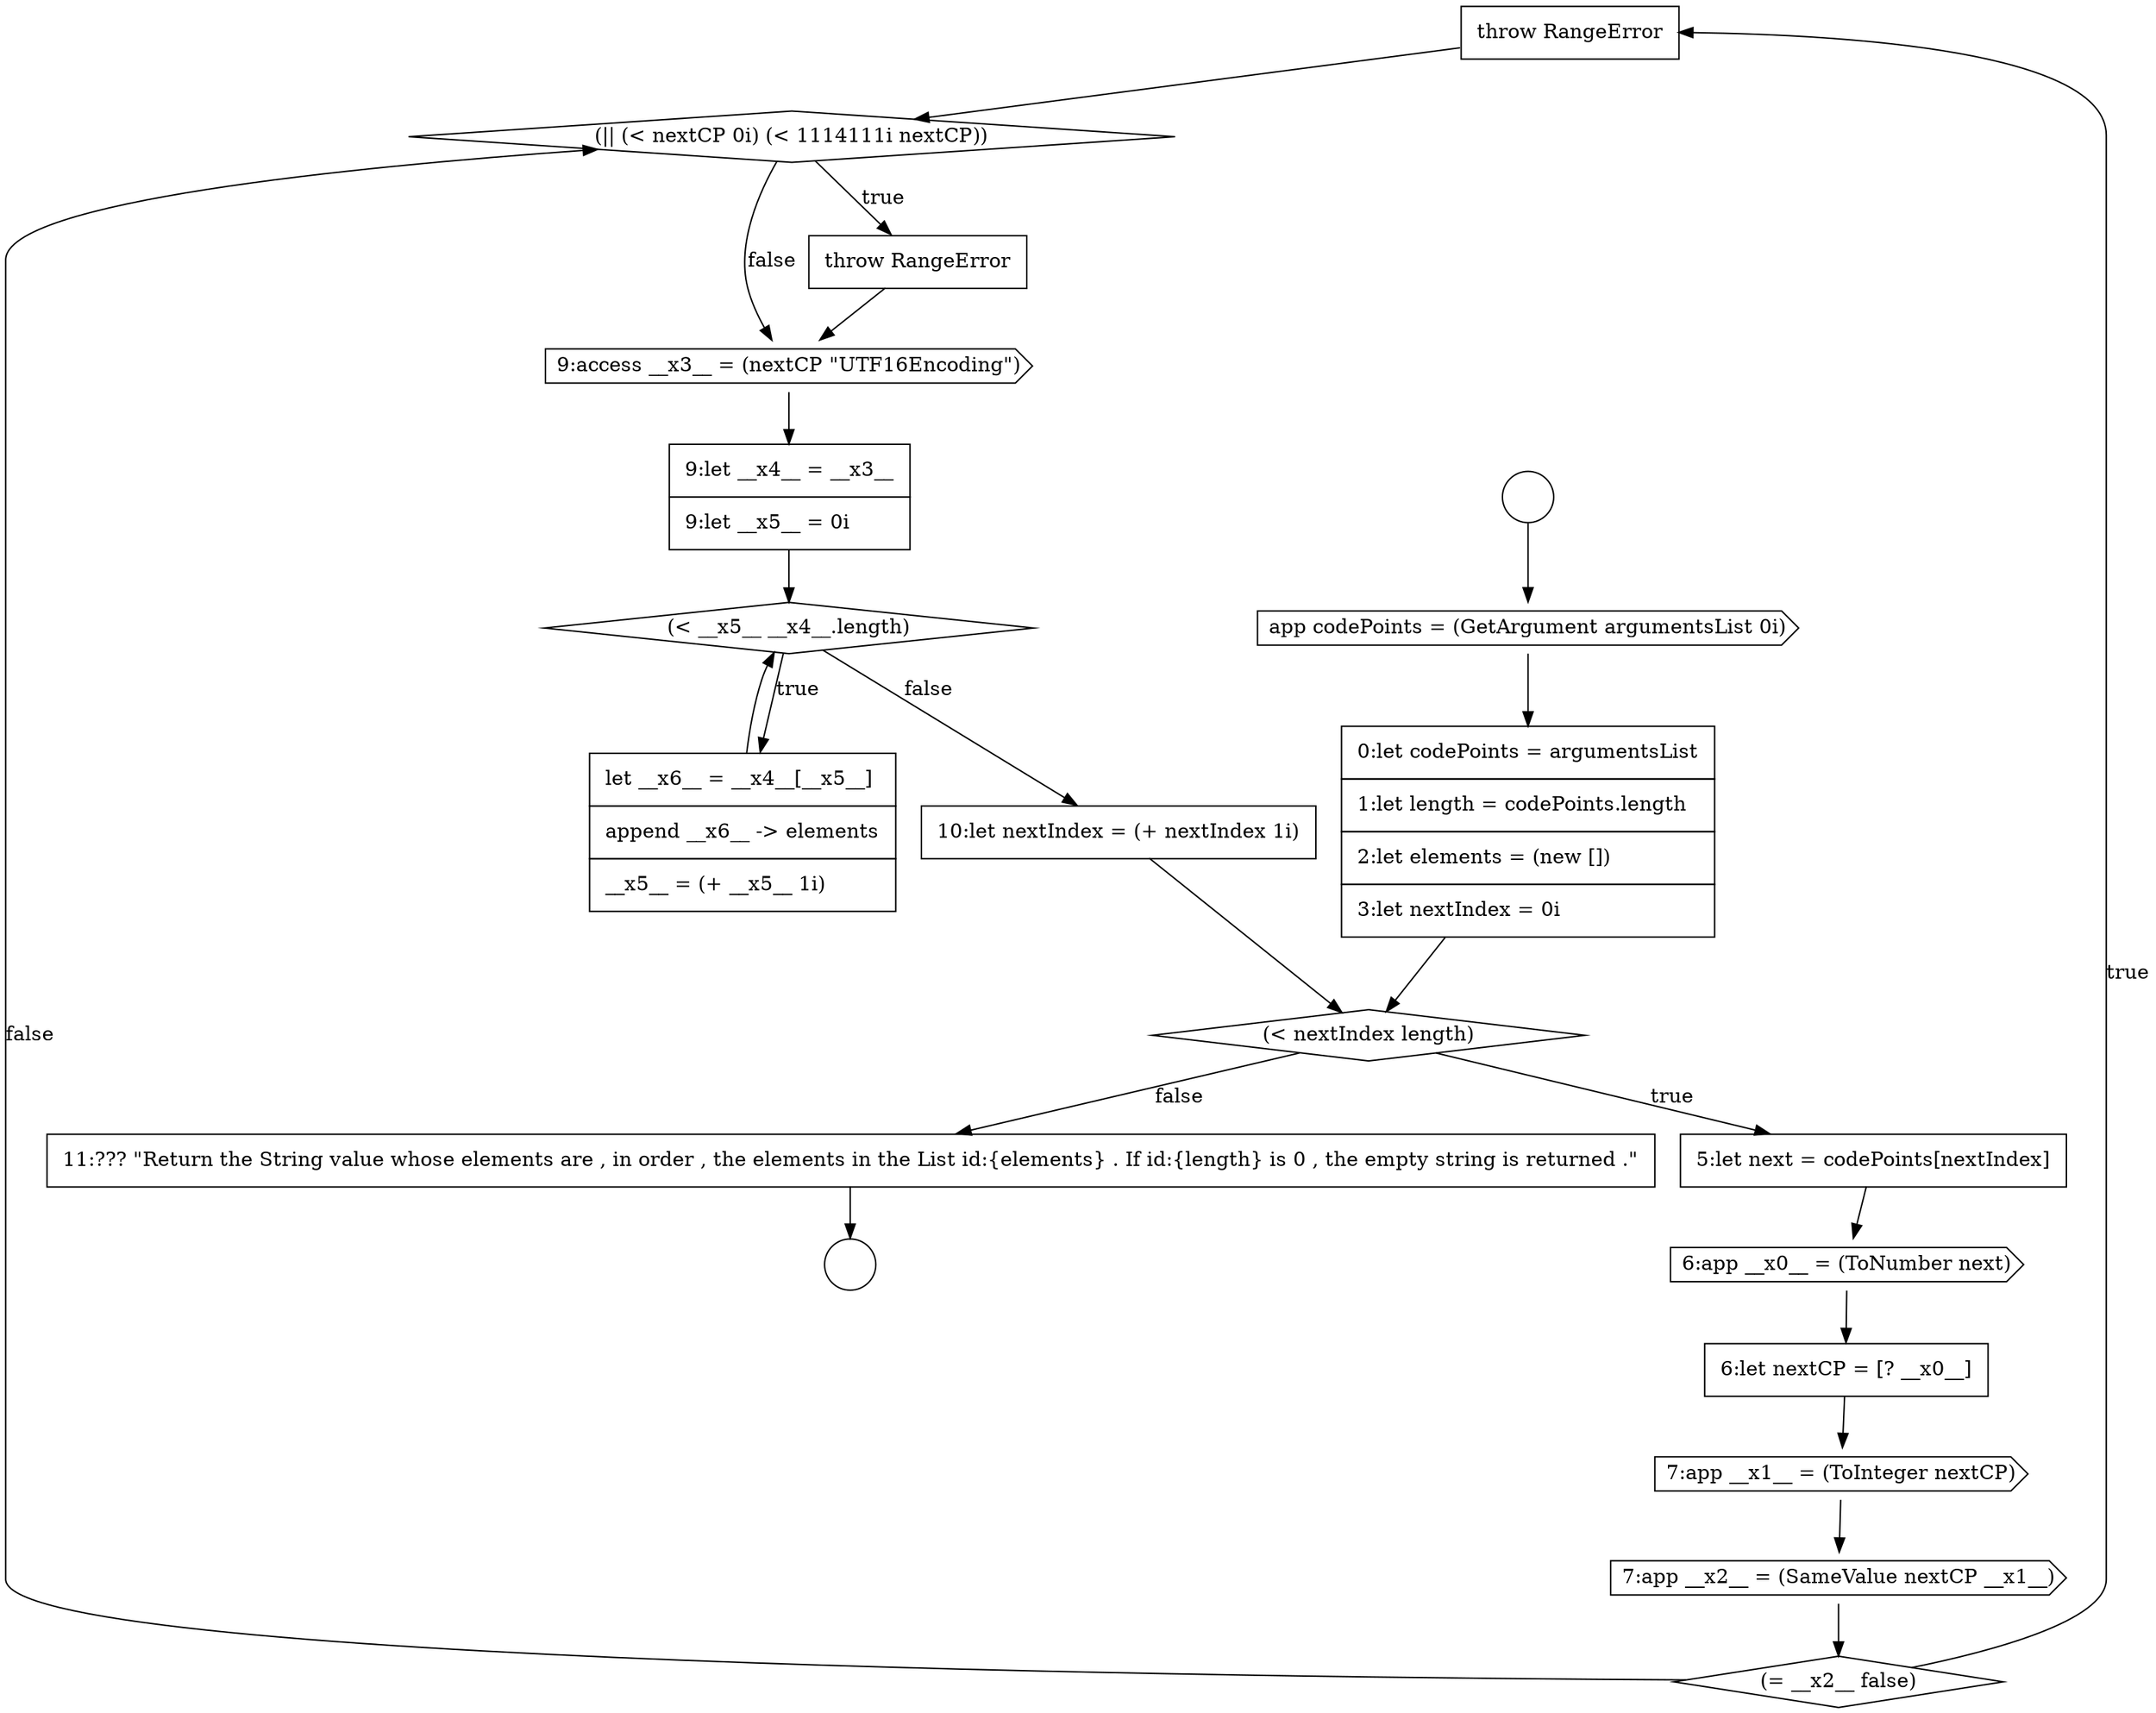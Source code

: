 digraph {
  node12212 [shape=none, margin=0, label=<<font color="black">
    <table border="0" cellborder="1" cellspacing="0" cellpadding="10">
      <tr><td align="left">throw RangeError</td></tr>
    </table>
  </font>> color="black" fillcolor="white" style=filled]
  node12204 [shape=none, margin=0, label=<<font color="black">
    <table border="0" cellborder="1" cellspacing="0" cellpadding="10">
      <tr><td align="left">0:let codePoints = argumentsList</td></tr>
      <tr><td align="left">1:let length = codePoints.length</td></tr>
      <tr><td align="left">2:let elements = (new [])</td></tr>
      <tr><td align="left">3:let nextIndex = 0i</td></tr>
    </table>
  </font>> color="black" fillcolor="white" style=filled]
  node12217 [shape=diamond, label=<<font color="black">(&lt; __x5__ __x4__.length)</font>> color="black" fillcolor="white" style=filled]
  node12205 [shape=diamond, label=<<font color="black">(&lt; nextIndex length)</font>> color="black" fillcolor="white" style=filled]
  node12215 [shape=cds, label=<<font color="black">9:access __x3__ = (nextCP &quot;UTF16Encoding&quot;)</font>> color="black" fillcolor="white" style=filled]
  node12211 [shape=diamond, label=<<font color="black">(= __x2__ false)</font>> color="black" fillcolor="white" style=filled]
  node12218 [shape=none, margin=0, label=<<font color="black">
    <table border="0" cellborder="1" cellspacing="0" cellpadding="10">
      <tr><td align="left">let __x6__ = __x4__[__x5__]</td></tr>
      <tr><td align="left">append __x6__ -&gt; elements</td></tr>
      <tr><td align="left">__x5__ = (+ __x5__ 1i)</td></tr>
    </table>
  </font>> color="black" fillcolor="white" style=filled]
  node12214 [shape=none, margin=0, label=<<font color="black">
    <table border="0" cellborder="1" cellspacing="0" cellpadding="10">
      <tr><td align="left">throw RangeError</td></tr>
    </table>
  </font>> color="black" fillcolor="white" style=filled]
  node12207 [shape=cds, label=<<font color="black">6:app __x0__ = (ToNumber next)</font>> color="black" fillcolor="white" style=filled]
  node12219 [shape=none, margin=0, label=<<font color="black">
    <table border="0" cellborder="1" cellspacing="0" cellpadding="10">
      <tr><td align="left">10:let nextIndex = (+ nextIndex 1i)</td></tr>
    </table>
  </font>> color="black" fillcolor="white" style=filled]
  node12202 [shape=circle label=" " color="black" fillcolor="white" style=filled]
  node12209 [shape=cds, label=<<font color="black">7:app __x1__ = (ToInteger nextCP)</font>> color="black" fillcolor="white" style=filled]
  node12220 [shape=none, margin=0, label=<<font color="black">
    <table border="0" cellborder="1" cellspacing="0" cellpadding="10">
      <tr><td align="left">11:??? &quot;Return the String value whose elements are , in order , the elements in the List id:{elements} . If id:{length} is 0 , the empty string is returned .&quot;</td></tr>
    </table>
  </font>> color="black" fillcolor="white" style=filled]
  node12203 [shape=cds, label=<<font color="black">app codePoints = (GetArgument argumentsList 0i)</font>> color="black" fillcolor="white" style=filled]
  node12201 [shape=circle label=" " color="black" fillcolor="white" style=filled]
  node12206 [shape=none, margin=0, label=<<font color="black">
    <table border="0" cellborder="1" cellspacing="0" cellpadding="10">
      <tr><td align="left">5:let next = codePoints[nextIndex]</td></tr>
    </table>
  </font>> color="black" fillcolor="white" style=filled]
  node12216 [shape=none, margin=0, label=<<font color="black">
    <table border="0" cellborder="1" cellspacing="0" cellpadding="10">
      <tr><td align="left">9:let __x4__ = __x3__</td></tr>
      <tr><td align="left">9:let __x5__ = 0i</td></tr>
    </table>
  </font>> color="black" fillcolor="white" style=filled]
  node12210 [shape=cds, label=<<font color="black">7:app __x2__ = (SameValue nextCP __x1__)</font>> color="black" fillcolor="white" style=filled]
  node12208 [shape=none, margin=0, label=<<font color="black">
    <table border="0" cellborder="1" cellspacing="0" cellpadding="10">
      <tr><td align="left">6:let nextCP = [? __x0__]</td></tr>
    </table>
  </font>> color="black" fillcolor="white" style=filled]
  node12213 [shape=diamond, label=<<font color="black">(|| (&lt; nextCP 0i) (&lt; 1114111i nextCP))</font>> color="black" fillcolor="white" style=filled]
  node12218 -> node12217 [ color="black"]
  node12215 -> node12216 [ color="black"]
  node12205 -> node12206 [label=<<font color="black">true</font>> color="black"]
  node12205 -> node12220 [label=<<font color="black">false</font>> color="black"]
  node12208 -> node12209 [ color="black"]
  node12203 -> node12204 [ color="black"]
  node12212 -> node12213 [ color="black"]
  node12207 -> node12208 [ color="black"]
  node12211 -> node12212 [label=<<font color="black">true</font>> color="black"]
  node12211 -> node12213 [label=<<font color="black">false</font>> color="black"]
  node12217 -> node12218 [label=<<font color="black">true</font>> color="black"]
  node12217 -> node12219 [label=<<font color="black">false</font>> color="black"]
  node12201 -> node12203 [ color="black"]
  node12209 -> node12210 [ color="black"]
  node12204 -> node12205 [ color="black"]
  node12210 -> node12211 [ color="black"]
  node12213 -> node12214 [label=<<font color="black">true</font>> color="black"]
  node12213 -> node12215 [label=<<font color="black">false</font>> color="black"]
  node12214 -> node12215 [ color="black"]
  node12206 -> node12207 [ color="black"]
  node12219 -> node12205 [ color="black"]
  node12220 -> node12202 [ color="black"]
  node12216 -> node12217 [ color="black"]
}

